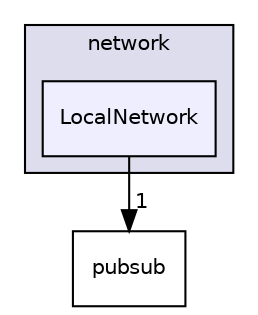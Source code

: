 digraph "/root/scrimmage/scrimmage/include/scrimmage/plugins/network/LocalNetwork" {
  compound=true
  node [ fontsize="10", fontname="Helvetica"];
  edge [ labelfontsize="10", labelfontname="Helvetica"];
  subgraph clusterdir_1a20078b64950de9c24b3acea250b4b6 {
    graph [ bgcolor="#ddddee", pencolor="black", label="network" fontname="Helvetica", fontsize="10", URL="dir_1a20078b64950de9c24b3acea250b4b6.html"]
  dir_fe88c58cf9bc10d93394f2541f3a5090 [shape=box, label="LocalNetwork", style="filled", fillcolor="#eeeeff", pencolor="black", URL="dir_fe88c58cf9bc10d93394f2541f3a5090.html"];
  }
  dir_8f25491911d3a3415d21158b3a48c0c1 [shape=box label="pubsub" URL="dir_8f25491911d3a3415d21158b3a48c0c1.html"];
  dir_fe88c58cf9bc10d93394f2541f3a5090->dir_8f25491911d3a3415d21158b3a48c0c1 [headlabel="1", labeldistance=1.5 headhref="dir_000129_000149.html"];
}
